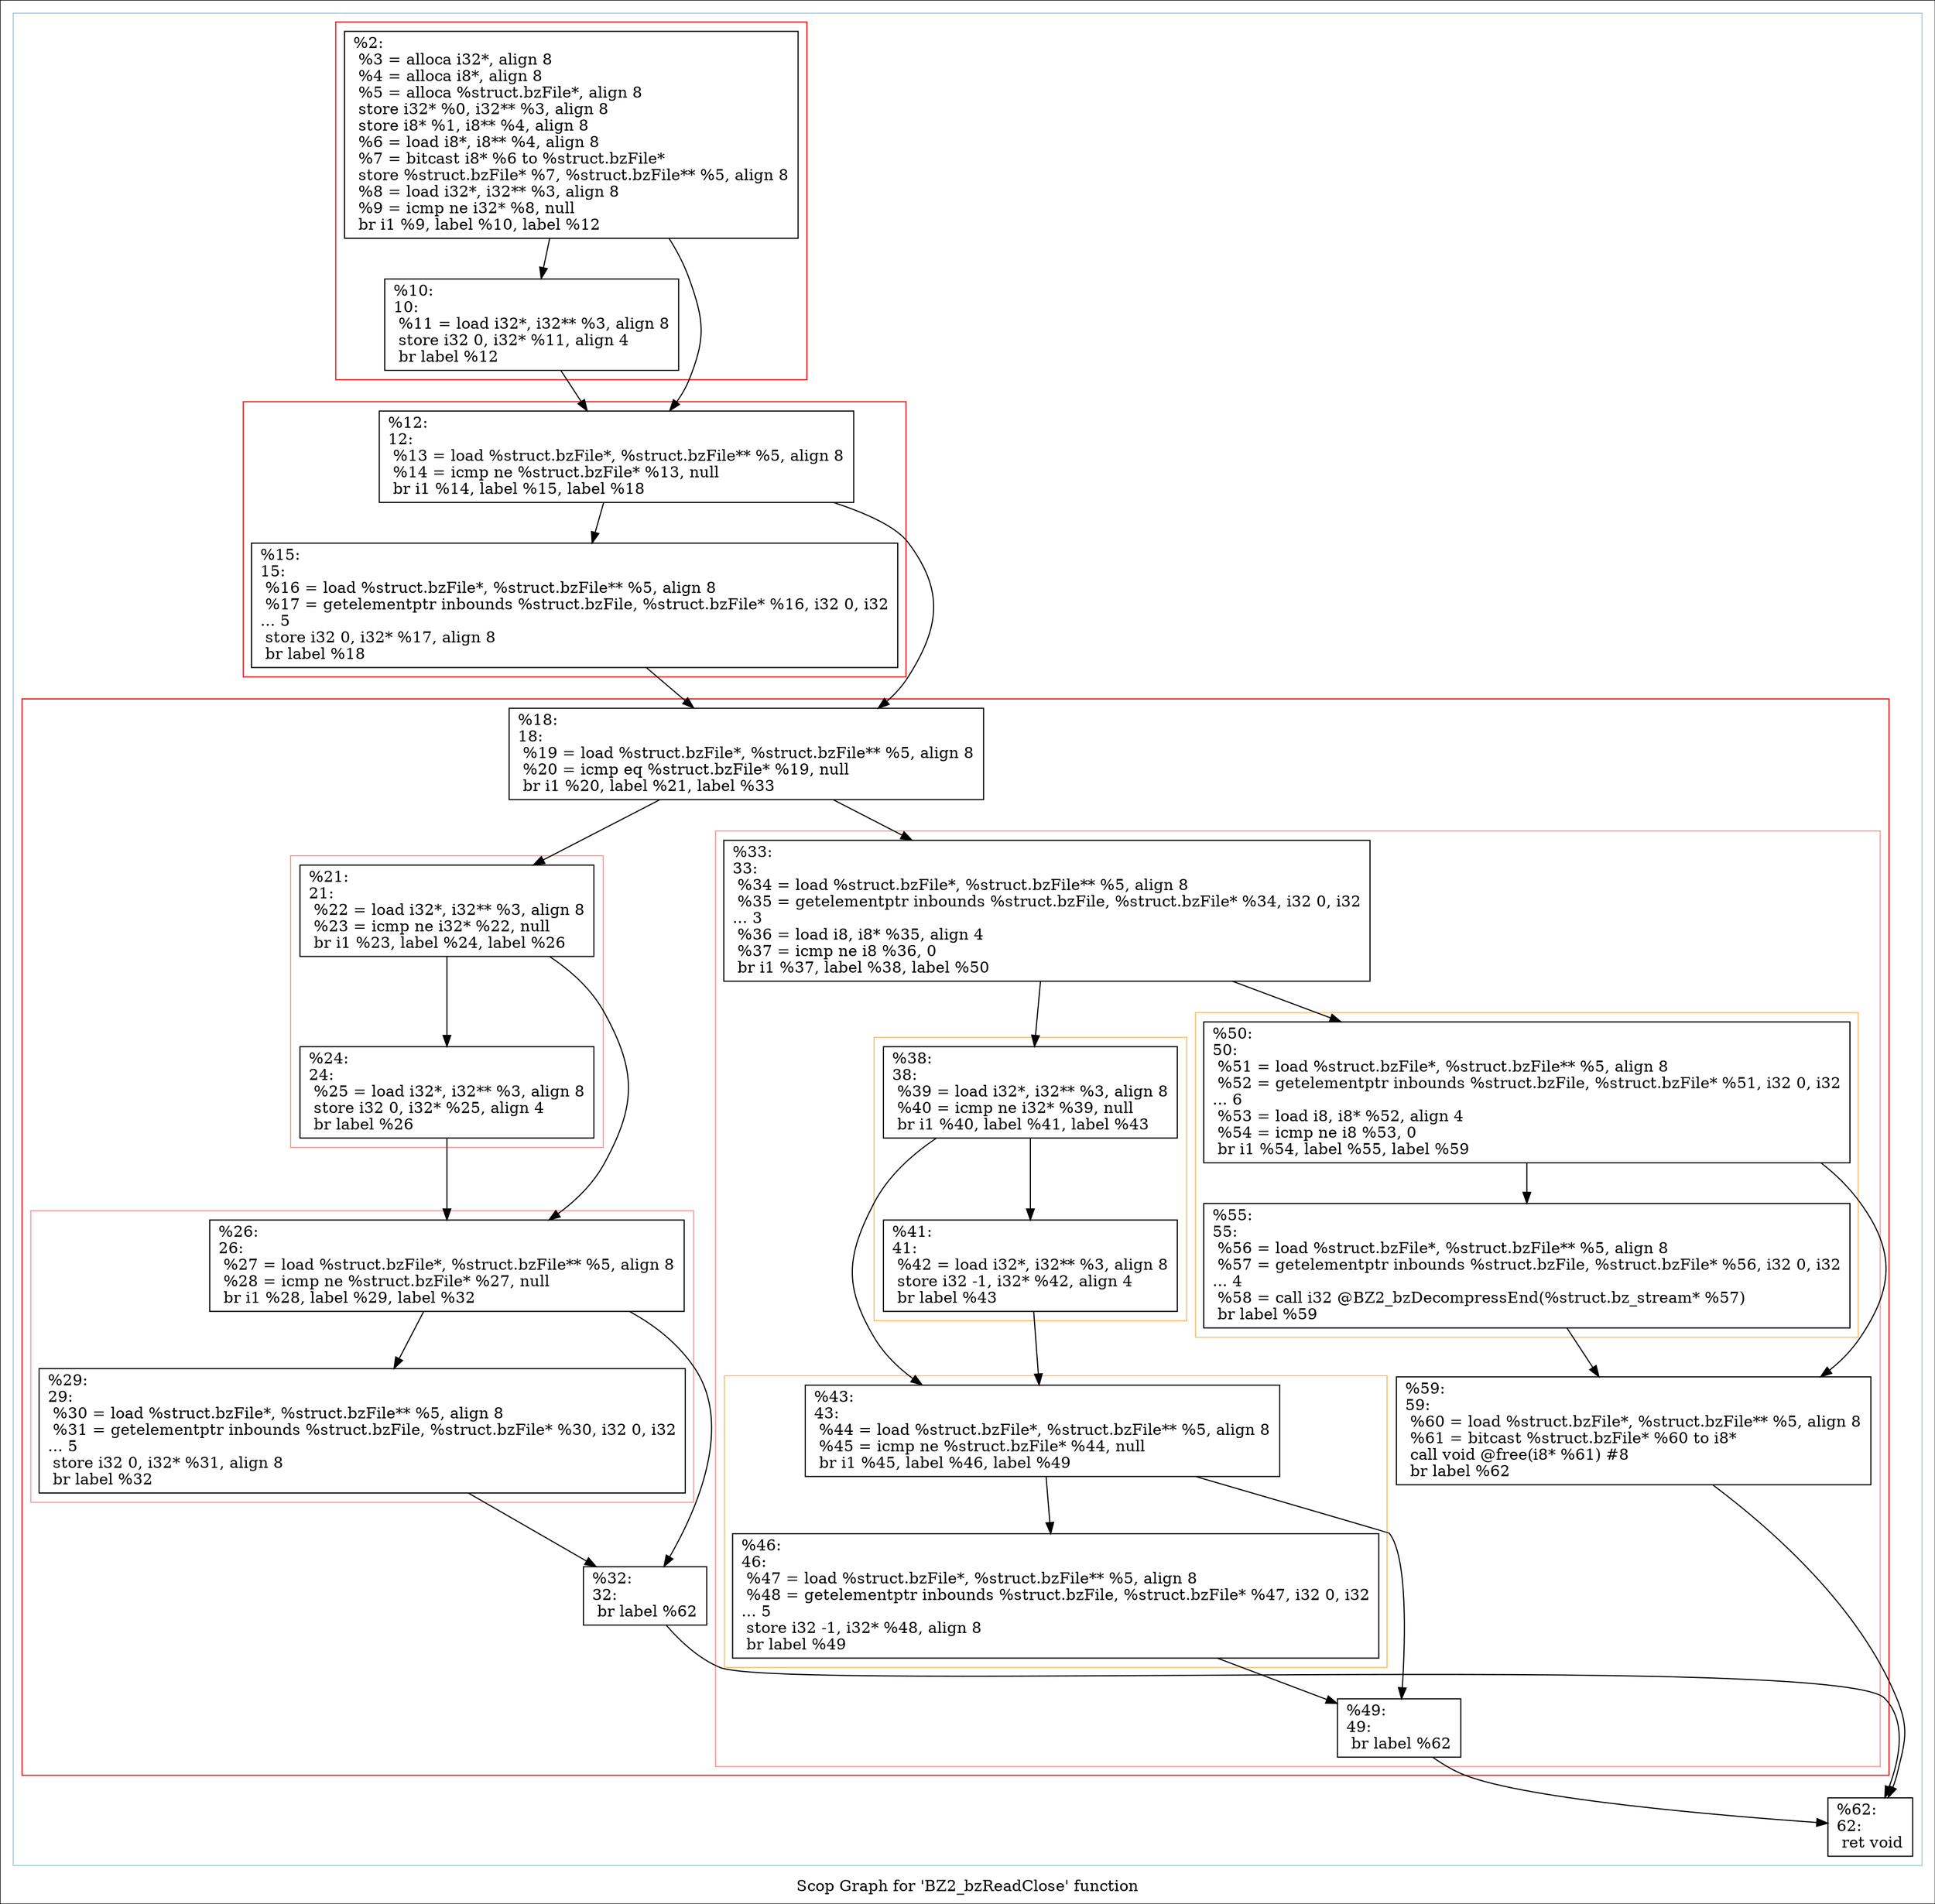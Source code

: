 digraph "Scop Graph for 'BZ2_bzReadClose' function" {
	label="Scop Graph for 'BZ2_bzReadClose' function";

	Node0x28be940 [shape=record,label="{%2:\l  %3 = alloca i32*, align 8\l  %4 = alloca i8*, align 8\l  %5 = alloca %struct.bzFile*, align 8\l  store i32* %0, i32** %3, align 8\l  store i8* %1, i8** %4, align 8\l  %6 = load i8*, i8** %4, align 8\l  %7 = bitcast i8* %6 to %struct.bzFile*\l  store %struct.bzFile* %7, %struct.bzFile** %5, align 8\l  %8 = load i32*, i32** %3, align 8\l  %9 = icmp ne i32* %8, null\l  br i1 %9, label %10, label %12\l}"];
	Node0x28be940 -> Node0x25a1f80;
	Node0x28be940 -> Node0x2782b60;
	Node0x25a1f80 [shape=record,label="{%10:\l10:                                               \l  %11 = load i32*, i32** %3, align 8\l  store i32 0, i32* %11, align 4\l  br label %12\l}"];
	Node0x25a1f80 -> Node0x2782b60;
	Node0x2782b60 [shape=record,label="{%12:\l12:                                               \l  %13 = load %struct.bzFile*, %struct.bzFile** %5, align 8\l  %14 = icmp ne %struct.bzFile* %13, null\l  br i1 %14, label %15, label %18\l}"];
	Node0x2782b60 -> Node0x26505f0;
	Node0x2782b60 -> Node0x2832e20;
	Node0x26505f0 [shape=record,label="{%15:\l15:                                               \l  %16 = load %struct.bzFile*, %struct.bzFile** %5, align 8\l  %17 = getelementptr inbounds %struct.bzFile, %struct.bzFile* %16, i32 0, i32\l... 5\l  store i32 0, i32* %17, align 8\l  br label %18\l}"];
	Node0x26505f0 -> Node0x2832e20;
	Node0x2832e20 [shape=record,label="{%18:\l18:                                               \l  %19 = load %struct.bzFile*, %struct.bzFile** %5, align 8\l  %20 = icmp eq %struct.bzFile* %19, null\l  br i1 %20, label %21, label %33\l}"];
	Node0x2832e20 -> Node0x28e15a0;
	Node0x2832e20 -> Node0x28e05a0;
	Node0x28e15a0 [shape=record,label="{%21:\l21:                                               \l  %22 = load i32*, i32** %3, align 8\l  %23 = icmp ne i32* %22, null\l  br i1 %23, label %24, label %26\l}"];
	Node0x28e15a0 -> Node0x28d62b0;
	Node0x28e15a0 -> Node0x280dea0;
	Node0x28d62b0 [shape=record,label="{%24:\l24:                                               \l  %25 = load i32*, i32** %3, align 8\l  store i32 0, i32* %25, align 4\l  br label %26\l}"];
	Node0x28d62b0 -> Node0x280dea0;
	Node0x280dea0 [shape=record,label="{%26:\l26:                                               \l  %27 = load %struct.bzFile*, %struct.bzFile** %5, align 8\l  %28 = icmp ne %struct.bzFile* %27, null\l  br i1 %28, label %29, label %32\l}"];
	Node0x280dea0 -> Node0x2810c80;
	Node0x280dea0 -> Node0x2814e90;
	Node0x2810c80 [shape=record,label="{%29:\l29:                                               \l  %30 = load %struct.bzFile*, %struct.bzFile** %5, align 8\l  %31 = getelementptr inbounds %struct.bzFile, %struct.bzFile* %30, i32 0, i32\l... 5\l  store i32 0, i32* %31, align 8\l  br label %32\l}"];
	Node0x2810c80 -> Node0x2814e90;
	Node0x2814e90 [shape=record,label="{%32:\l32:                                               \l  br label %62\l}"];
	Node0x2814e90 -> Node0x27e6ec0;
	Node0x27e6ec0 [shape=record,label="{%62:\l62:                                               \l  ret void\l}"];
	Node0x28e05a0 [shape=record,label="{%33:\l33:                                               \l  %34 = load %struct.bzFile*, %struct.bzFile** %5, align 8\l  %35 = getelementptr inbounds %struct.bzFile, %struct.bzFile* %34, i32 0, i32\l... 3\l  %36 = load i8, i8* %35, align 4\l  %37 = icmp ne i8 %36, 0\l  br i1 %37, label %38, label %50\l}"];
	Node0x28e05a0 -> Node0x268a010;
	Node0x28e05a0 -> Node0x27ea940;
	Node0x268a010 [shape=record,label="{%38:\l38:                                               \l  %39 = load i32*, i32** %3, align 8\l  %40 = icmp ne i32* %39, null\l  br i1 %40, label %41, label %43\l}"];
	Node0x268a010 -> Node0x2798fa0;
	Node0x268a010 -> Node0x256f1b0;
	Node0x2798fa0 [shape=record,label="{%41:\l41:                                               \l  %42 = load i32*, i32** %3, align 8\l  store i32 -1, i32* %42, align 4\l  br label %43\l}"];
	Node0x2798fa0 -> Node0x256f1b0;
	Node0x256f1b0 [shape=record,label="{%43:\l43:                                               \l  %44 = load %struct.bzFile*, %struct.bzFile** %5, align 8\l  %45 = icmp ne %struct.bzFile* %44, null\l  br i1 %45, label %46, label %49\l}"];
	Node0x256f1b0 -> Node0x2824840;
	Node0x256f1b0 -> Node0x258e8d0;
	Node0x2824840 [shape=record,label="{%46:\l46:                                               \l  %47 = load %struct.bzFile*, %struct.bzFile** %5, align 8\l  %48 = getelementptr inbounds %struct.bzFile, %struct.bzFile* %47, i32 0, i32\l... 5\l  store i32 -1, i32* %48, align 8\l  br label %49\l}"];
	Node0x2824840 -> Node0x258e8d0;
	Node0x258e8d0 [shape=record,label="{%49:\l49:                                               \l  br label %62\l}"];
	Node0x258e8d0 -> Node0x27e6ec0;
	Node0x27ea940 [shape=record,label="{%50:\l50:                                               \l  %51 = load %struct.bzFile*, %struct.bzFile** %5, align 8\l  %52 = getelementptr inbounds %struct.bzFile, %struct.bzFile* %51, i32 0, i32\l... 6\l  %53 = load i8, i8* %52, align 4\l  %54 = icmp ne i8 %53, 0\l  br i1 %54, label %55, label %59\l}"];
	Node0x27ea940 -> Node0x28ca190;
	Node0x27ea940 -> Node0x2815a80;
	Node0x28ca190 [shape=record,label="{%55:\l55:                                               \l  %56 = load %struct.bzFile*, %struct.bzFile** %5, align 8\l  %57 = getelementptr inbounds %struct.bzFile, %struct.bzFile* %56, i32 0, i32\l... 4\l  %58 = call i32 @BZ2_bzDecompressEnd(%struct.bz_stream* %57)\l  br label %59\l}"];
	Node0x28ca190 -> Node0x2815a80;
	Node0x2815a80 [shape=record,label="{%59:\l59:                                               \l  %60 = load %struct.bzFile*, %struct.bzFile** %5, align 8\l  %61 = bitcast %struct.bzFile* %60 to i8*\l  call void @free(i8* %61) #8\l  br label %62\l}"];
	Node0x2815a80 -> Node0x27e6ec0;
	colorscheme = "paired12"
        subgraph cluster_0x29199c0 {
          label = "";
          style = solid;
          color = 1
          subgraph cluster_0x28dc380 {
            label = "";
            style = solid;
            color = 6
            Node0x28be940;
            Node0x25a1f80;
          }
          subgraph cluster_0x2913440 {
            label = "";
            style = solid;
            color = 6
            Node0x2782b60;
            Node0x26505f0;
          }
          subgraph cluster_0x2941dd0 {
            label = "";
            style = solid;
            color = 6
            subgraph cluster_0x2912720 {
              label = "";
              style = solid;
              color = 5
              Node0x28e15a0;
              Node0x28d62b0;
            }
            subgraph cluster_0x2975420 {
              label = "";
              style = solid;
              color = 5
              Node0x280dea0;
              Node0x2810c80;
            }
            subgraph cluster_0x2913940 {
              label = "";
              style = solid;
              color = 5
              subgraph cluster_0x28f08a0 {
                label = "";
                style = solid;
                color = 7
                Node0x268a010;
                Node0x2798fa0;
              }
              subgraph cluster_0x2919940 {
                label = "";
                style = solid;
                color = 7
                Node0x256f1b0;
                Node0x2824840;
              }
              subgraph cluster_0x28f0920 {
                label = "";
                style = solid;
                color = 7
                Node0x27ea940;
                Node0x28ca190;
              }
              Node0x28e05a0;
              Node0x258e8d0;
              Node0x2815a80;
            }
            Node0x2832e20;
            Node0x2814e90;
          }
          Node0x27e6ec0;
        }
}
